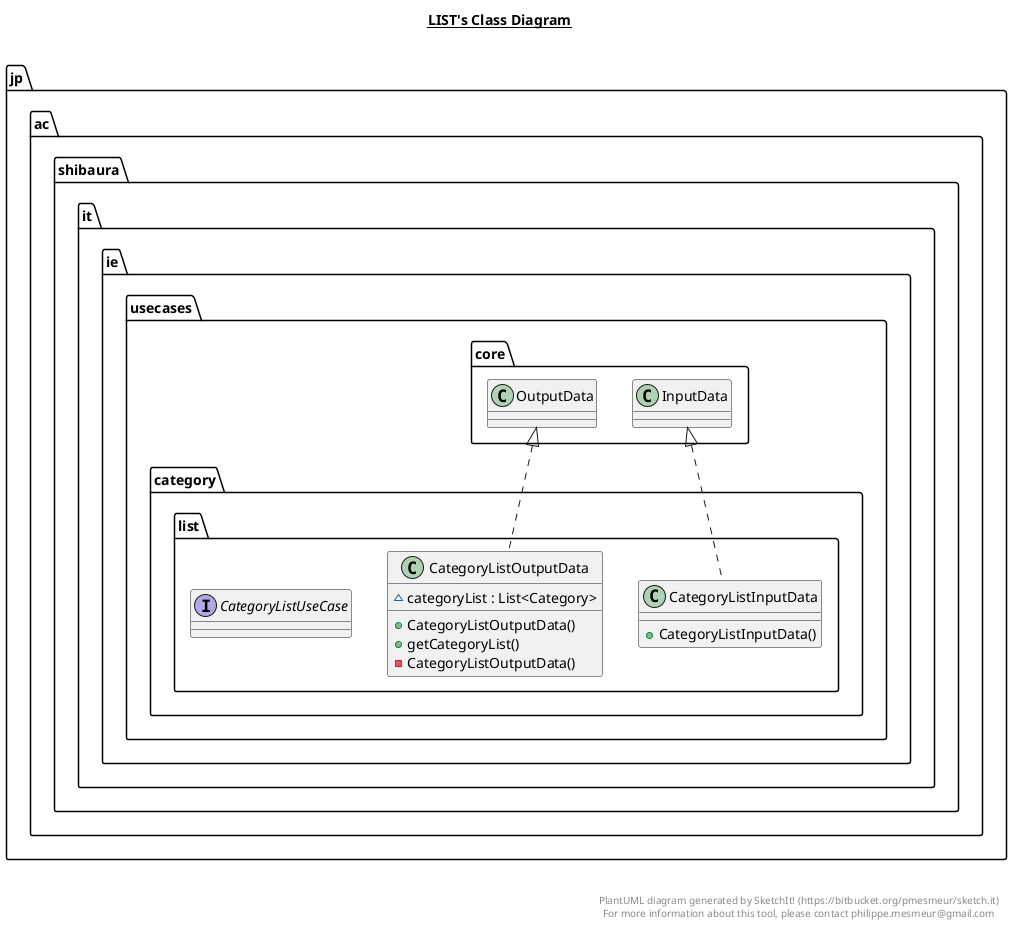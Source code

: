 @startuml

title __LIST's Class Diagram__\n

  namespace jp.ac.shibaura.it.ie {
    namespace usecases.category.list {
      class jp.ac.shibaura.it.ie.usecases.category.list.CategoryListInputData {
          + CategoryListInputData()
      }
    }
  }
  

  namespace jp.ac.shibaura.it.ie {
    namespace usecases.category.list {
      class jp.ac.shibaura.it.ie.usecases.category.list.CategoryListOutputData {
          ~ categoryList : List<Category>
          + CategoryListOutputData()
          + getCategoryList()
          - CategoryListOutputData()
      }
    }
  }
  

  namespace jp.ac.shibaura.it.ie {
    namespace usecases.category.list {
      interface jp.ac.shibaura.it.ie.usecases.category.list.CategoryListUseCase {
      }
    }
  }
  

  jp.ac.shibaura.it.ie.usecases.category.list.CategoryListInputData .up.|> jp.ac.shibaura.it.ie.usecases.core.InputData
  jp.ac.shibaura.it.ie.usecases.category.list.CategoryListOutputData .up.|> jp.ac.shibaura.it.ie.usecases.core.OutputData


right footer


PlantUML diagram generated by SketchIt! (https://bitbucket.org/pmesmeur/sketch.it)
For more information about this tool, please contact philippe.mesmeur@gmail.com
endfooter

@enduml
